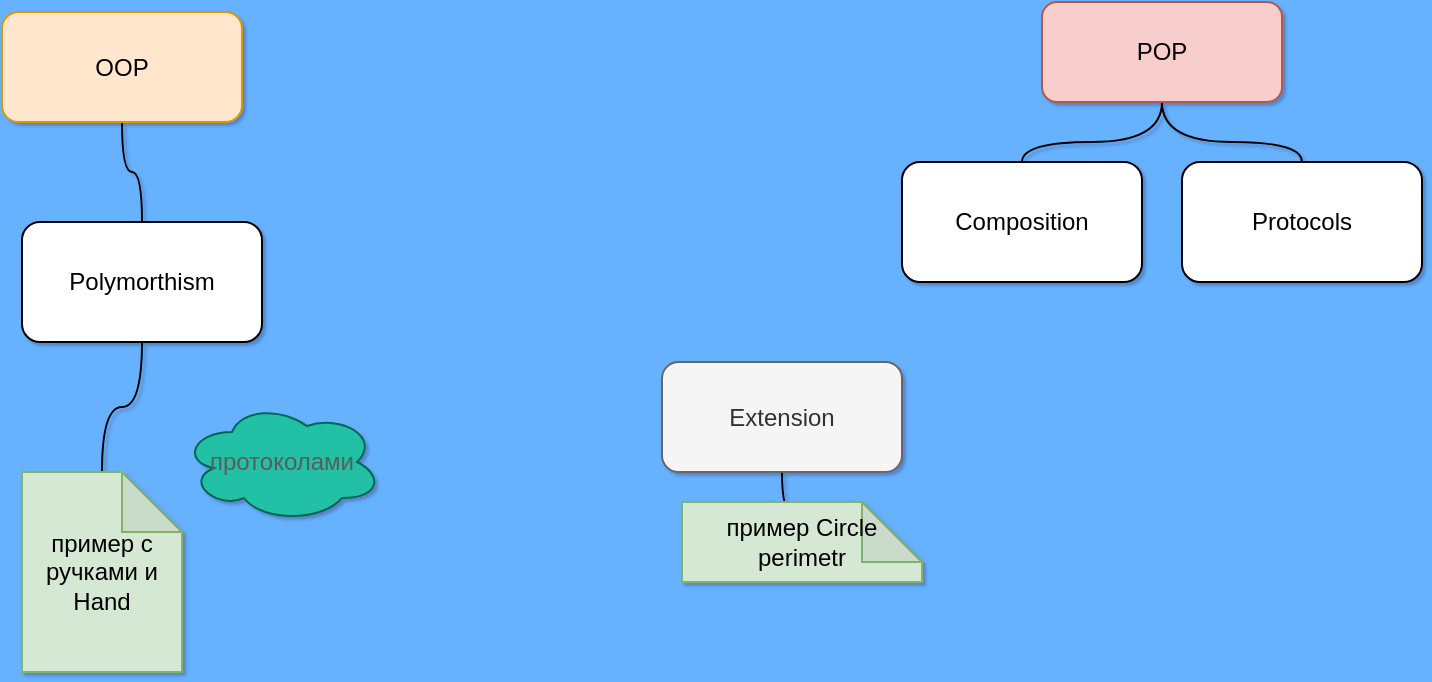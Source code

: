 <mxfile version="13.5.3" type="github">
  <diagram id="wUoBXFSwxUf6GHsxnw4C" name="Lesson5">
    <mxGraphModel dx="655" dy="436" grid="1" gridSize="10" guides="1" tooltips="1" connect="1" arrows="1" fold="1" page="1" pageScale="1" pageWidth="1100" pageHeight="850" background="#66B2FF" math="0" shadow="1">
      <root>
        <mxCell id="0" />
        <mxCell id="1" parent="0" />
        <mxCell id="aGzjHegGz21nCACvbfMs-13" style="edgeStyle=orthogonalEdgeStyle;rounded=0;jumpStyle=arc;orthogonalLoop=1;jettySize=auto;html=1;startFill=0;endFill=0;endArrow=none;curved=1;" edge="1" parent="1" source="aGzjHegGz21nCACvbfMs-1" target="aGzjHegGz21nCACvbfMs-8">
          <mxGeometry relative="1" as="geometry" />
        </mxCell>
        <mxCell id="aGzjHegGz21nCACvbfMs-1" value="OOP" style="rounded=1;whiteSpace=wrap;html=1;fillColor=#ffe6cc;strokeColor=#d79b00;image=https://image.flaticon.com/icons/svg/469/469620.svg;" vertex="1" parent="1">
          <mxGeometry x="90" y="25" width="120" height="55" as="geometry" />
        </mxCell>
        <mxCell id="aGzjHegGz21nCACvbfMs-2" value="Protocols" style="whiteSpace=wrap;html=1;rounded=1;" vertex="1" parent="1">
          <mxGeometry x="680" y="100" width="120" height="60" as="geometry" />
        </mxCell>
        <mxCell id="aGzjHegGz21nCACvbfMs-19" value="" style="edgeStyle=orthogonalEdgeStyle;rounded=0;jumpStyle=arc;orthogonalLoop=1;jettySize=auto;html=1;startFill=0;endArrow=none;endFill=0;curved=1;" edge="1" parent="1" source="aGzjHegGz21nCACvbfMs-4" target="aGzjHegGz21nCACvbfMs-18">
          <mxGeometry relative="1" as="geometry" />
        </mxCell>
        <mxCell id="aGzjHegGz21nCACvbfMs-4" value="Extension" style="whiteSpace=wrap;html=1;rounded=1;fillColor=#f5f5f5;strokeColor=#666666;fontColor=#333333;" vertex="1" parent="1">
          <mxGeometry x="420" y="200" width="120" height="55" as="geometry" />
        </mxCell>
        <mxCell id="aGzjHegGz21nCACvbfMs-17" value="" style="edgeStyle=orthogonalEdgeStyle;rounded=0;jumpStyle=arc;orthogonalLoop=1;jettySize=auto;html=1;startFill=0;endArrow=none;endFill=0;curved=1;" edge="1" parent="1" source="aGzjHegGz21nCACvbfMs-8" target="aGzjHegGz21nCACvbfMs-16">
          <mxGeometry relative="1" as="geometry" />
        </mxCell>
        <mxCell id="aGzjHegGz21nCACvbfMs-8" value="Polymorthism" style="whiteSpace=wrap;html=1;rounded=1;" vertex="1" parent="1">
          <mxGeometry x="100" y="130" width="120" height="60" as="geometry" />
        </mxCell>
        <mxCell id="aGzjHegGz21nCACvbfMs-9" value="Composition" style="whiteSpace=wrap;html=1;rounded=1;" vertex="1" parent="1">
          <mxGeometry x="540" y="100" width="120" height="60" as="geometry" />
        </mxCell>
        <mxCell id="aGzjHegGz21nCACvbfMs-14" value="" style="edgeStyle=orthogonalEdgeStyle;rounded=0;jumpStyle=arc;orthogonalLoop=1;jettySize=auto;html=1;startFill=0;endArrow=none;endFill=0;curved=1;" edge="1" parent="1" source="aGzjHegGz21nCACvbfMs-10" target="aGzjHegGz21nCACvbfMs-9">
          <mxGeometry relative="1" as="geometry" />
        </mxCell>
        <mxCell id="aGzjHegGz21nCACvbfMs-15" style="edgeStyle=orthogonalEdgeStyle;rounded=0;jumpStyle=arc;orthogonalLoop=1;jettySize=auto;html=1;startFill=0;endArrow=none;endFill=0;curved=1;" edge="1" parent="1" source="aGzjHegGz21nCACvbfMs-10" target="aGzjHegGz21nCACvbfMs-2">
          <mxGeometry relative="1" as="geometry" />
        </mxCell>
        <mxCell id="aGzjHegGz21nCACvbfMs-10" value="POP" style="whiteSpace=wrap;html=1;rounded=1;fillColor=#f8cecc;strokeColor=#b85450;" vertex="1" parent="1">
          <mxGeometry x="610" y="20" width="120" height="50" as="geometry" />
        </mxCell>
        <mxCell id="aGzjHegGz21nCACvbfMs-16" value="пример с ручками и Hand" style="shape=note;whiteSpace=wrap;html=1;backgroundOutline=1;darkOpacity=0.05;rounded=1;fillColor=#d5e8d4;strokeColor=#82b366;" vertex="1" parent="1">
          <mxGeometry x="100" y="255" width="80" height="100" as="geometry" />
        </mxCell>
        <mxCell id="aGzjHegGz21nCACvbfMs-18" value="пример Circle perimetr" style="shape=note;whiteSpace=wrap;html=1;backgroundOutline=1;darkOpacity=0.05;rounded=1;fillColor=#d5e8d4;strokeColor=#82b366;" vertex="1" parent="1">
          <mxGeometry x="430" y="270" width="120" height="40" as="geometry" />
        </mxCell>
        <mxCell id="aGzjHegGz21nCACvbfMs-20" value="протоколами" style="ellipse;shape=cloud;whiteSpace=wrap;html=1;rounded=1;strokeColor=#006658;fillColor=#21C0A5;fontColor=#5C5C5C;" vertex="1" parent="1">
          <mxGeometry x="180" y="220" width="100" height="60" as="geometry" />
        </mxCell>
      </root>
    </mxGraphModel>
  </diagram>
</mxfile>
